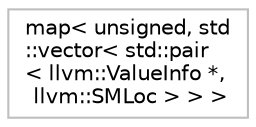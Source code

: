 digraph "Graphical Class Hierarchy"
{
 // LATEX_PDF_SIZE
  bgcolor="transparent";
  edge [fontname="Helvetica",fontsize="10",labelfontname="Helvetica",labelfontsize="10"];
  node [fontname="Helvetica",fontsize="10",shape=record];
  rankdir="LR";
  Node0 [label="map\< unsigned, std\l::vector\< std::pair\l\< llvm::ValueInfo *,\l llvm::SMLoc \> \> \>",height=0.2,width=0.4,color="grey75",tooltip=" "];
}
